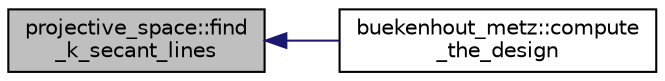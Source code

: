 digraph "projective_space::find_k_secant_lines"
{
  edge [fontname="Helvetica",fontsize="10",labelfontname="Helvetica",labelfontsize="10"];
  node [fontname="Helvetica",fontsize="10",shape=record];
  rankdir="LR";
  Node1235 [label="projective_space::find\l_k_secant_lines",height=0.2,width=0.4,color="black", fillcolor="grey75", style="filled", fontcolor="black"];
  Node1235 -> Node1236 [dir="back",color="midnightblue",fontsize="10",style="solid",fontname="Helvetica"];
  Node1236 [label="buekenhout_metz::compute\l_the_design",height=0.2,width=0.4,color="black", fillcolor="white", style="filled",URL="$d8/d98/classbuekenhout__metz.html#a4256a0fe0a3ace089014a54f2cd6cab6"];
}
